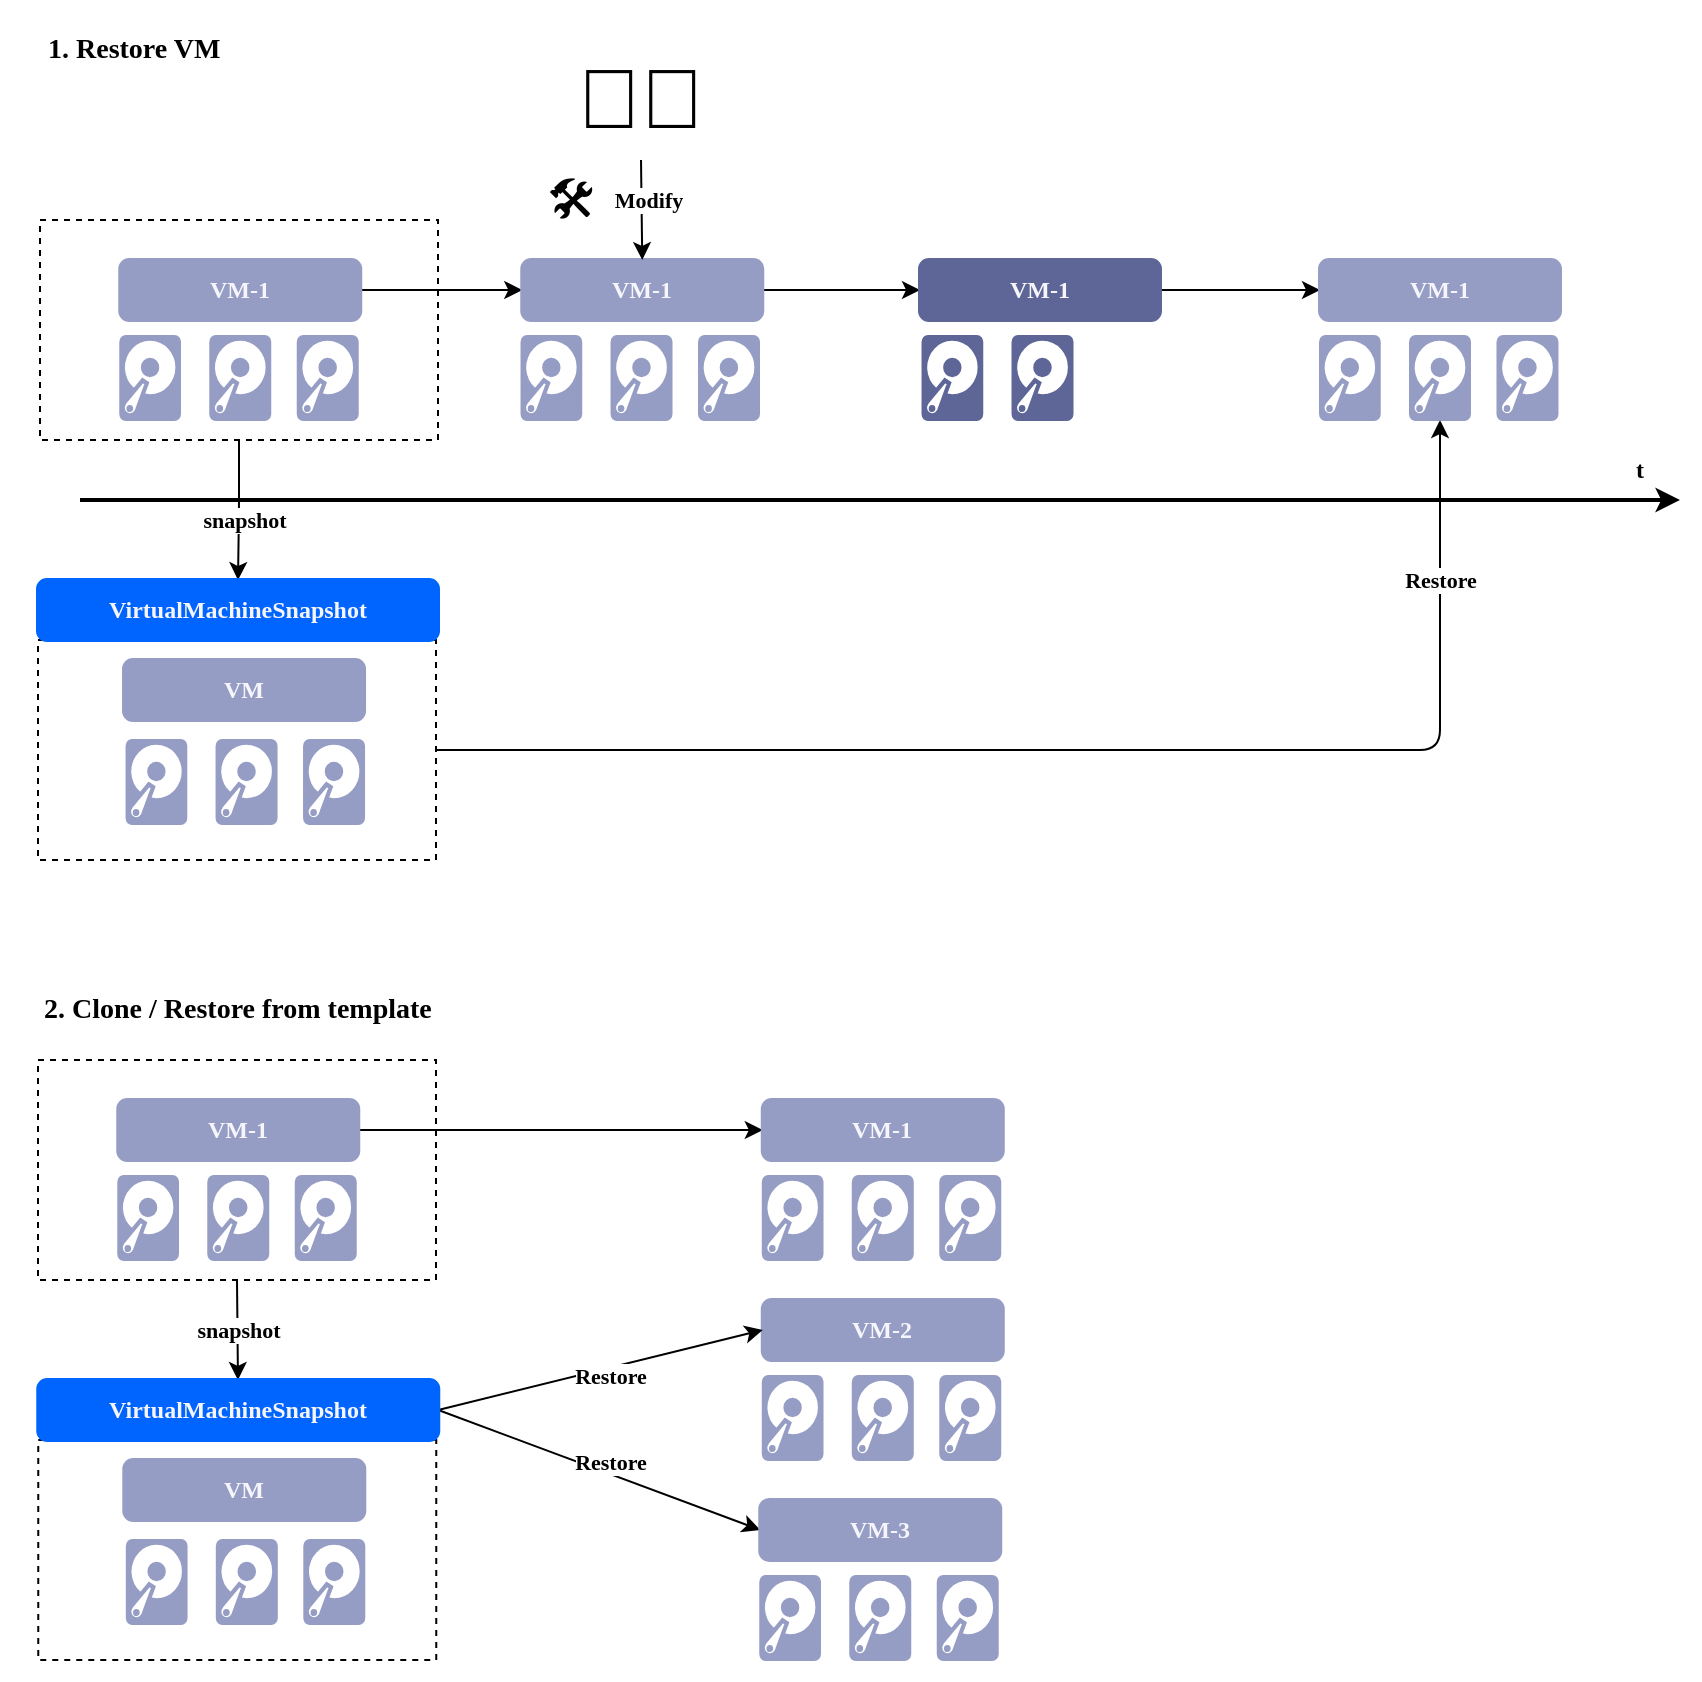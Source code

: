 <mxfile>
    <diagram id="6EXt89o7fHejoy0miyVt" name="Page-1">
        <mxGraphModel dx="2174" dy="1154" grid="1" gridSize="10" guides="1" tooltips="1" connect="1" arrows="1" fold="1" page="1" pageScale="1" pageWidth="850" pageHeight="1100" math="0" shadow="0">
            <root>
                <mxCell id="0"/>
                <mxCell id="1" parent="0"/>
                <mxCell id="333" value="" style="rounded=0;whiteSpace=wrap;html=1;dashed=1;fontFamily=JetBrains Mono;fontSource=https%3A%2F%2Ffonts.googleapis.com%2Fcss%3Ffamily%3DJetBrains%2BMono;fontSize=14;strokeColor=none;" vertex="1" parent="1">
                    <mxGeometry x="-20" y="30" width="850" height="840" as="geometry"/>
                </mxCell>
                <mxCell id="260" style="edgeStyle=orthogonalEdgeStyle;html=1;exitX=0.5;exitY=1;exitDx=0;exitDy=0;entryX=0.5;entryY=0;entryDx=0;entryDy=0;strokeWidth=1;fontFamily=JetBrains Mono;fontSource=https%3A%2F%2Ffonts.googleapis.com%2Fcss%3Ffamily%3DJetBrains%2BMono;fontSize=24;" edge="1" parent="1" source="259" target="183">
                    <mxGeometry relative="1" as="geometry"/>
                </mxCell>
                <mxCell id="261" value="snapshot" style="edgeLabel;html=1;align=center;verticalAlign=middle;resizable=0;points=[];fontSize=11;fontFamily=JetBrains Mono;fontStyle=1" vertex="1" connectable="0" parent="260">
                    <mxGeometry x="-0.154" y="1" relative="1" as="geometry">
                        <mxPoint x="1" y="10" as="offset"/>
                    </mxGeometry>
                </mxCell>
                <mxCell id="259" value="" style="rounded=0;whiteSpace=wrap;html=1;fontFamily=JetBrains Mono;fontSource=https%3A%2F%2Ffonts.googleapis.com%2Fcss%3Ffamily%3DJetBrains%2BMono;dashed=1;fontStyle=1" vertex="1" parent="1">
                    <mxGeometry y="140" width="199" height="110" as="geometry"/>
                </mxCell>
                <mxCell id="210" style="edgeStyle=orthogonalEdgeStyle;html=1;exitX=1;exitY=0.5;exitDx=0;exitDy=0;fontFamily=JetBrains Mono;fontSource=https%3A%2F%2Ffonts.googleapis.com%2Fcss%3Ffamily%3DJetBrains%2BMono;fontStyle=1" edge="1" parent="1" source="188" target="257">
                    <mxGeometry relative="1" as="geometry">
                        <mxPoint x="700" y="270" as="targetPoint"/>
                    </mxGeometry>
                </mxCell>
                <mxCell id="212" value="Restore" style="edgeLabel;html=1;align=center;verticalAlign=middle;resizable=0;points=[];fontFamily=JetBrains Mono;fontStyle=1" vertex="1" connectable="0" parent="210">
                    <mxGeometry x="-0.191" relative="1" as="geometry">
                        <mxPoint x="232" y="-85" as="offset"/>
                    </mxGeometry>
                </mxCell>
                <mxCell id="188" value="" style="rounded=0;whiteSpace=wrap;html=1;fontFamily=JetBrains Mono;fontSource=https%3A%2F%2Ffonts.googleapis.com%2Fcss%3Ffamily%3DJetBrains%2BMono;dashed=1;fontStyle=1" vertex="1" parent="1">
                    <mxGeometry x="-1.0" y="350" width="199" height="110" as="geometry"/>
                </mxCell>
                <mxCell id="214" style="edgeStyle=none;html=1;exitX=1;exitY=0.5;exitDx=0;exitDy=0;fontFamily=JetBrains Mono;fontSource=https%3A%2F%2Ffonts.googleapis.com%2Fcss%3Ffamily%3DJetBrains%2BMono;fontStyle=1" edge="1" parent="1" source="162" target="189">
                    <mxGeometry relative="1" as="geometry"/>
                </mxCell>
                <mxCell id="162" value="VM-1" style="rounded=1;whiteSpace=wrap;html=1;strokeColor=#969dc4;strokeWidth=2;fontFamily=JetBrains Mono;fontSource=https%3A%2F%2Ffonts.googleapis.com%2Fcss%3Ffamily%3DJetBrains%2BMono;fontSize=12;fillColor=#969dc4;fontStyle=1;fontColor=#f5f5fb;" parent="1" vertex="1">
                    <mxGeometry x="40.13" y="160" width="120" height="30" as="geometry"/>
                </mxCell>
                <mxCell id="179" value="" style="endArrow=classic;html=1;fontStyle=1;strokeWidth=2;" edge="1" parent="1">
                    <mxGeometry width="50" height="50" relative="1" as="geometry">
                        <mxPoint x="20" y="280" as="sourcePoint"/>
                        <mxPoint x="820" y="280" as="targetPoint"/>
                    </mxGeometry>
                </mxCell>
                <mxCell id="182" value="t" style="text;html=1;strokeColor=none;fillColor=none;align=center;verticalAlign=middle;whiteSpace=wrap;rounded=0;fontFamily=JetBrains Mono;fontSource=https%3A%2F%2Ffonts.googleapis.com%2Fcss%3Ffamily%3DJetBrains%2BMono;fontStyle=1" vertex="1" parent="1">
                    <mxGeometry x="770" y="250" width="60" height="30" as="geometry"/>
                </mxCell>
                <mxCell id="183" value="VirtualMachineSnapshot" style="rounded=1;whiteSpace=wrap;html=1;strokeColor=#0064ff;strokeWidth=2;fontFamily=JetBrains Mono;fontSource=https%3A%2F%2Ffonts.googleapis.com%2Fcss%3Ffamily%3DJetBrains%2BMono;fontSize=12;fontColor=#f5f5fb;fillColor=#0064ff;fontStyle=1" vertex="1" parent="1">
                    <mxGeometry x="-1.0" y="320" width="200" height="30" as="geometry"/>
                </mxCell>
                <mxCell id="185" value="VM" style="rounded=1;whiteSpace=wrap;html=1;strokeColor=#969dc4;strokeWidth=2;fontFamily=JetBrains Mono;fontSource=https%3A%2F%2Ffonts.googleapis.com%2Fcss%3Ffamily%3DJetBrains%2BMono;fontSize=12;fontColor=#f5f5fb;fillColor=#969dc4;fontStyle=1" vertex="1" parent="1">
                    <mxGeometry x="42.02" y="360" width="120" height="30" as="geometry"/>
                </mxCell>
                <mxCell id="215" style="edgeStyle=none;html=1;exitX=1;exitY=0.5;exitDx=0;exitDy=0;entryX=0;entryY=0.5;entryDx=0;entryDy=0;fontFamily=JetBrains Mono;fontSource=https%3A%2F%2Ffonts.googleapis.com%2Fcss%3Ffamily%3DJetBrains%2BMono;fontStyle=1" edge="1" parent="1" source="189" target="198">
                    <mxGeometry relative="1" as="geometry"/>
                </mxCell>
                <mxCell id="189" value="VM-1" style="rounded=1;whiteSpace=wrap;html=1;strokeColor=#969dc4;strokeWidth=2;fontFamily=JetBrains Mono;fontSource=https%3A%2F%2Ffonts.googleapis.com%2Fcss%3Ffamily%3DJetBrains%2BMono;fontSize=12;fillColor=#969dc4;fontStyle=1;fontColor=#f5f5fb;" vertex="1" parent="1">
                    <mxGeometry x="241.13" y="160" width="120" height="30" as="geometry"/>
                </mxCell>
                <mxCell id="193" style="edgeStyle=none;html=1;entryX=0.5;entryY=0;entryDx=0;entryDy=0;fontFamily=JetBrains Mono;fontSource=https%3A%2F%2Ffonts.googleapis.com%2Fcss%3Ffamily%3DJetBrains%2BMono;fontStyle=1" edge="1" parent="1" source="192" target="189">
                    <mxGeometry relative="1" as="geometry"/>
                </mxCell>
                <mxCell id="196" value="Modify" style="edgeLabel;html=1;align=center;verticalAlign=middle;resizable=0;points=[];fontFamily=JetBrains Mono;fontStyle=1" vertex="1" connectable="0" parent="193">
                    <mxGeometry x="-0.209" y="3" relative="1" as="geometry">
                        <mxPoint as="offset"/>
                    </mxGeometry>
                </mxCell>
                <mxCell id="192" value="&lt;font style=&quot;font-size: 42px;&quot;&gt;🧑‍💻&lt;/font&gt;" style="text;html=1;align=center;verticalAlign=middle;resizable=0;points=[];autosize=1;strokeColor=none;fillColor=none;fontStyle=1" vertex="1" parent="1">
                    <mxGeometry x="260.13" y="50" width="80" height="60" as="geometry"/>
                </mxCell>
                <mxCell id="216" style="edgeStyle=none;html=1;exitX=1;exitY=0.5;exitDx=0;exitDy=0;entryX=0;entryY=0.5;entryDx=0;entryDy=0;fontFamily=JetBrains Mono;fontSource=https%3A%2F%2Ffonts.googleapis.com%2Fcss%3Ffamily%3DJetBrains%2BMono;fontStyle=1" edge="1" parent="1" source="198" target="206">
                    <mxGeometry relative="1" as="geometry"/>
                </mxCell>
                <mxCell id="198" value="VM-1" style="rounded=1;whiteSpace=wrap;html=1;strokeColor=#5e6697;strokeWidth=2;fontFamily=JetBrains Mono;fontSource=https%3A%2F%2Ffonts.googleapis.com%2Fcss%3Ffamily%3DJetBrains%2BMono;fontSize=12;fillColor=#5e6697;fontStyle=1;fontColor=#f5f5fb;" vertex="1" parent="1">
                    <mxGeometry x="440" y="160" width="120" height="30" as="geometry"/>
                </mxCell>
                <mxCell id="206" value="VM-1" style="rounded=1;whiteSpace=wrap;html=1;strokeColor=#969dc4;strokeWidth=2;fontFamily=JetBrains Mono;fontSource=https%3A%2F%2Ffonts.googleapis.com%2Fcss%3Ffamily%3DJetBrains%2BMono;fontSize=12;fontColor=#f5f5fb;fillColor=#969dc4;fontStyle=1" vertex="1" parent="1">
                    <mxGeometry x="640" y="160" width="120" height="30" as="geometry"/>
                </mxCell>
                <mxCell id="242" value="🛠️" style="text;html=1;align=center;verticalAlign=middle;resizable=0;points=[];autosize=1;strokeColor=none;fillColor=none;fontFamily=JetBrains Mono;fontSize=24;" vertex="1" parent="1">
                    <mxGeometry x="240" y="110" width="50" height="40" as="geometry"/>
                </mxCell>
                <mxCell id="244" value="" style="sketch=0;pointerEvents=1;shadow=0;dashed=0;html=1;strokeColor=#969dc4;fillColor=#969dc4;labelPosition=center;verticalLabelPosition=bottom;verticalAlign=top;outlineConnect=0;align=center;shape=mxgraph.office.devices.hard_disk;fontFamily=JetBrains Mono;fontSource=https%3A%2F%2Ffonts.googleapis.com%2Fcss%3Ffamily%3DJetBrains%2BMono;fontSize=24;fontColor=#f5f5fb;" vertex="1" parent="1">
                    <mxGeometry x="40.13" y="198" width="29.87" height="42" as="geometry"/>
                </mxCell>
                <mxCell id="245" value="" style="sketch=0;pointerEvents=1;shadow=0;dashed=0;html=1;strokeColor=#969dc4;fillColor=#969dc4;labelPosition=center;verticalLabelPosition=bottom;verticalAlign=top;outlineConnect=0;align=center;shape=mxgraph.office.devices.hard_disk;fontFamily=JetBrains Mono;fontSource=https%3A%2F%2Ffonts.googleapis.com%2Fcss%3Ffamily%3DJetBrains%2BMono;fontSize=24;fontColor=#f5f5fb;" vertex="1" parent="1">
                    <mxGeometry x="85.13" y="198" width="30" height="42" as="geometry"/>
                </mxCell>
                <mxCell id="246" value="" style="sketch=0;pointerEvents=1;shadow=0;dashed=0;html=1;strokeColor=#969dc4;fillColor=#969dc4;labelPosition=center;verticalLabelPosition=bottom;verticalAlign=top;outlineConnect=0;align=center;shape=mxgraph.office.devices.hard_disk;fontFamily=JetBrains Mono;fontSource=https%3A%2F%2Ffonts.googleapis.com%2Fcss%3Ffamily%3DJetBrains%2BMono;fontSize=24;fontColor=#f5f5fb;" vertex="1" parent="1">
                    <mxGeometry x="128.87" y="198" width="30" height="42" as="geometry"/>
                </mxCell>
                <mxCell id="247" value="" style="sketch=0;pointerEvents=1;shadow=0;dashed=0;html=1;strokeColor=#969dc4;fillColor=#969dc4;labelPosition=center;verticalLabelPosition=bottom;verticalAlign=top;outlineConnect=0;align=center;shape=mxgraph.office.devices.hard_disk;fontFamily=JetBrains Mono;fontSource=https%3A%2F%2Ffonts.googleapis.com%2Fcss%3Ffamily%3DJetBrains%2BMono;fontSize=24;fontColor=#f5f5fb;" vertex="1" parent="1">
                    <mxGeometry x="240.76" y="198" width="29.87" height="42" as="geometry"/>
                </mxCell>
                <mxCell id="248" value="" style="sketch=0;pointerEvents=1;shadow=0;dashed=0;html=1;strokeColor=#969dc4;fillColor=#969dc4;labelPosition=center;verticalLabelPosition=bottom;verticalAlign=top;outlineConnect=0;align=center;shape=mxgraph.office.devices.hard_disk;fontFamily=JetBrains Mono;fontSource=https%3A%2F%2Ffonts.googleapis.com%2Fcss%3Ffamily%3DJetBrains%2BMono;fontSize=24;fontColor=#f5f5fb;" vertex="1" parent="1">
                    <mxGeometry x="285.76" y="198" width="30" height="42" as="geometry"/>
                </mxCell>
                <mxCell id="249" value="" style="sketch=0;pointerEvents=1;shadow=0;dashed=0;html=1;strokeColor=#969dc4;fillColor=#969dc4;labelPosition=center;verticalLabelPosition=bottom;verticalAlign=top;outlineConnect=0;align=center;shape=mxgraph.office.devices.hard_disk;fontFamily=JetBrains Mono;fontSource=https%3A%2F%2Ffonts.googleapis.com%2Fcss%3Ffamily%3DJetBrains%2BMono;fontSize=24;fontColor=#f5f5fb;" vertex="1" parent="1">
                    <mxGeometry x="329.5" y="198" width="30" height="42" as="geometry"/>
                </mxCell>
                <mxCell id="250" value="" style="sketch=0;pointerEvents=1;shadow=0;dashed=0;html=1;strokeColor=#969dc4;fillColor=#969dc4;labelPosition=center;verticalLabelPosition=bottom;verticalAlign=top;outlineConnect=0;align=center;shape=mxgraph.office.devices.hard_disk;fontFamily=JetBrains Mono;fontSource=https%3A%2F%2Ffonts.googleapis.com%2Fcss%3Ffamily%3DJetBrains%2BMono;fontSize=24;fontColor=#f5f5fb;" vertex="1" parent="1">
                    <mxGeometry x="43.28" y="400" width="29.87" height="42" as="geometry"/>
                </mxCell>
                <mxCell id="251" value="" style="sketch=0;pointerEvents=1;shadow=0;dashed=0;html=1;strokeColor=#969dc4;fillColor=#969dc4;labelPosition=center;verticalLabelPosition=bottom;verticalAlign=top;outlineConnect=0;align=center;shape=mxgraph.office.devices.hard_disk;fontFamily=JetBrains Mono;fontSource=https%3A%2F%2Ffonts.googleapis.com%2Fcss%3Ffamily%3DJetBrains%2BMono;fontSize=24;fontColor=#f5f5fb;" vertex="1" parent="1">
                    <mxGeometry x="88.28" y="400" width="30" height="42" as="geometry"/>
                </mxCell>
                <mxCell id="252" value="" style="sketch=0;pointerEvents=1;shadow=0;dashed=0;html=1;strokeColor=#969dc4;fillColor=#969dc4;labelPosition=center;verticalLabelPosition=bottom;verticalAlign=top;outlineConnect=0;align=center;shape=mxgraph.office.devices.hard_disk;fontFamily=JetBrains Mono;fontSource=https%3A%2F%2Ffonts.googleapis.com%2Fcss%3Ffamily%3DJetBrains%2BMono;fontSize=24;fontColor=#f5f5fb;" vertex="1" parent="1">
                    <mxGeometry x="132.02" y="400" width="30" height="42" as="geometry"/>
                </mxCell>
                <mxCell id="253" value="" style="sketch=0;pointerEvents=1;shadow=0;dashed=0;html=1;strokeColor=#5e6697;fillColor=#5e6697;labelPosition=center;verticalLabelPosition=bottom;verticalAlign=top;outlineConnect=0;align=center;shape=mxgraph.office.devices.hard_disk;fontFamily=JetBrains Mono;fontSource=https%3A%2F%2Ffonts.googleapis.com%2Fcss%3Ffamily%3DJetBrains%2BMono;fontSize=24;fontColor=#f5f5fb;" vertex="1" parent="1">
                    <mxGeometry x="441.26" y="198" width="29.87" height="42" as="geometry"/>
                </mxCell>
                <mxCell id="254" value="" style="sketch=0;pointerEvents=1;shadow=0;dashed=0;html=1;strokeColor=#5e6697;fillColor=#5e6697;labelPosition=center;verticalLabelPosition=bottom;verticalAlign=top;outlineConnect=0;align=center;shape=mxgraph.office.devices.hard_disk;fontFamily=JetBrains Mono;fontSource=https%3A%2F%2Ffonts.googleapis.com%2Fcss%3Ffamily%3DJetBrains%2BMono;fontSize=24;fontColor=#f5f5fb;" vertex="1" parent="1">
                    <mxGeometry x="486.26" y="198" width="30" height="42" as="geometry"/>
                </mxCell>
                <mxCell id="256" value="" style="sketch=0;pointerEvents=1;shadow=0;dashed=0;html=1;strokeColor=#969dc4;fillColor=#969dc4;labelPosition=center;verticalLabelPosition=bottom;verticalAlign=top;outlineConnect=0;align=center;shape=mxgraph.office.devices.hard_disk;fontFamily=JetBrains Mono;fontSource=https%3A%2F%2Ffonts.googleapis.com%2Fcss%3Ffamily%3DJetBrains%2BMono;fontSize=24;fontColor=#f5f5fb;" vertex="1" parent="1">
                    <mxGeometry x="640" y="198" width="29.87" height="42" as="geometry"/>
                </mxCell>
                <mxCell id="257" value="" style="sketch=0;pointerEvents=1;shadow=0;dashed=0;html=1;strokeColor=#969dc4;fillColor=#969dc4;labelPosition=center;verticalLabelPosition=bottom;verticalAlign=top;outlineConnect=0;align=center;shape=mxgraph.office.devices.hard_disk;fontFamily=JetBrains Mono;fontSource=https%3A%2F%2Ffonts.googleapis.com%2Fcss%3Ffamily%3DJetBrains%2BMono;fontSize=24;fontColor=#f5f5fb;" vertex="1" parent="1">
                    <mxGeometry x="685" y="198" width="30" height="42" as="geometry"/>
                </mxCell>
                <mxCell id="258" value="" style="sketch=0;pointerEvents=1;shadow=0;dashed=0;html=1;strokeColor=#969dc4;fillColor=#969dc4;labelPosition=center;verticalLabelPosition=bottom;verticalAlign=top;outlineConnect=0;align=center;shape=mxgraph.office.devices.hard_disk;fontFamily=JetBrains Mono;fontSource=https%3A%2F%2Ffonts.googleapis.com%2Fcss%3Ffamily%3DJetBrains%2BMono;fontSize=24;fontColor=#f5f5fb;" vertex="1" parent="1">
                    <mxGeometry x="728.74" y="198" width="30" height="42" as="geometry"/>
                </mxCell>
                <mxCell id="316" value="snapshot" style="edgeStyle=none;html=1;exitX=0.5;exitY=1;exitDx=0;exitDy=0;strokeWidth=1;fontFamily=JetBrains Mono;fontSource=https%3A%2F%2Ffonts.googleapis.com%2Fcss%3Ffamily%3DJetBrains%2BMono;fontSize=11;fontStyle=1" edge="1" parent="1" source="265" target="311">
                    <mxGeometry relative="1" as="geometry"/>
                </mxCell>
                <mxCell id="265" value="" style="rounded=0;whiteSpace=wrap;html=1;fontFamily=JetBrains Mono;fontSource=https%3A%2F%2Ffonts.googleapis.com%2Fcss%3Ffamily%3DJetBrains%2BMono;dashed=1;fontStyle=1" vertex="1" parent="1">
                    <mxGeometry x="-1" y="560" width="199" height="110" as="geometry"/>
                </mxCell>
                <mxCell id="307" style="html=1;entryX=0;entryY=0.5;entryDx=0;entryDy=0;strokeWidth=1;fontFamily=JetBrains Mono;fontSource=https%3A%2F%2Ffonts.googleapis.com%2Fcss%3Ffamily%3DJetBrains%2BMono;fontSize=11;exitX=1;exitY=0.5;exitDx=0;exitDy=0;" edge="1" parent="1" source="311" target="302">
                    <mxGeometry relative="1" as="geometry">
                        <mxPoint x="358.5" y="755" as="sourcePoint"/>
                    </mxGeometry>
                </mxCell>
                <mxCell id="309" value="Restore" style="edgeLabel;html=1;align=center;verticalAlign=middle;resizable=0;points=[];fontSize=11;fontFamily=JetBrains Mono;fontStyle=1" vertex="1" connectable="0" parent="307">
                    <mxGeometry x="-0.078" y="-3" relative="1" as="geometry">
                        <mxPoint x="13" y="-5" as="offset"/>
                    </mxGeometry>
                </mxCell>
                <mxCell id="269" style="edgeStyle=none;html=1;exitX=1;exitY=0.5;exitDx=0;exitDy=0;fontFamily=JetBrains Mono;fontSource=https%3A%2F%2Ffonts.googleapis.com%2Fcss%3Ffamily%3DJetBrains%2BMono;fontStyle=1;entryX=0;entryY=0.5;entryDx=0;entryDy=0;" edge="1" parent="1" source="270" target="282">
                    <mxGeometry relative="1" as="geometry">
                        <mxPoint x="240.13" y="595" as="targetPoint"/>
                    </mxGeometry>
                </mxCell>
                <mxCell id="270" value="VM-1" style="rounded=1;whiteSpace=wrap;html=1;strokeColor=#969dc4;strokeWidth=2;fontFamily=JetBrains Mono;fontSource=https%3A%2F%2Ffonts.googleapis.com%2Fcss%3Ffamily%3DJetBrains%2BMono;fontSize=12;fillColor=#969dc4;fontStyle=1;fontColor=#f5f5fb;" vertex="1" parent="1">
                    <mxGeometry x="39.13" y="580" width="120" height="30" as="geometry"/>
                </mxCell>
                <mxCell id="282" value="VM-1" style="rounded=1;whiteSpace=wrap;html=1;strokeColor=#969dc4;strokeWidth=2;fontFamily=JetBrains Mono;fontSource=https%3A%2F%2Ffonts.googleapis.com%2Fcss%3Ffamily%3DJetBrains%2BMono;fontSize=12;fontColor=#f5f5fb;fillColor=#969dc4;fontStyle=1" vertex="1" parent="1">
                    <mxGeometry x="361.39" y="580" width="120" height="30" as="geometry"/>
                </mxCell>
                <mxCell id="284" value="" style="sketch=0;pointerEvents=1;shadow=0;dashed=0;html=1;strokeColor=#969dc4;fillColor=#969dc4;labelPosition=center;verticalLabelPosition=bottom;verticalAlign=top;outlineConnect=0;align=center;shape=mxgraph.office.devices.hard_disk;fontFamily=JetBrains Mono;fontSource=https%3A%2F%2Ffonts.googleapis.com%2Fcss%3Ffamily%3DJetBrains%2BMono;fontSize=24;fontColor=#f5f5fb;" vertex="1" parent="1">
                    <mxGeometry x="39.13" y="618" width="29.87" height="42" as="geometry"/>
                </mxCell>
                <mxCell id="285" value="" style="sketch=0;pointerEvents=1;shadow=0;dashed=0;html=1;strokeColor=#969dc4;fillColor=#969dc4;labelPosition=center;verticalLabelPosition=bottom;verticalAlign=top;outlineConnect=0;align=center;shape=mxgraph.office.devices.hard_disk;fontFamily=JetBrains Mono;fontSource=https%3A%2F%2Ffonts.googleapis.com%2Fcss%3Ffamily%3DJetBrains%2BMono;fontSize=24;fontColor=#f5f5fb;" vertex="1" parent="1">
                    <mxGeometry x="84.13" y="618" width="30" height="42" as="geometry"/>
                </mxCell>
                <mxCell id="286" value="" style="sketch=0;pointerEvents=1;shadow=0;dashed=0;html=1;strokeColor=#969dc4;fillColor=#969dc4;labelPosition=center;verticalLabelPosition=bottom;verticalAlign=top;outlineConnect=0;align=center;shape=mxgraph.office.devices.hard_disk;fontFamily=JetBrains Mono;fontSource=https%3A%2F%2Ffonts.googleapis.com%2Fcss%3Ffamily%3DJetBrains%2BMono;fontSize=24;fontColor=#f5f5fb;" vertex="1" parent="1">
                    <mxGeometry x="127.87" y="618" width="30" height="42" as="geometry"/>
                </mxCell>
                <mxCell id="295" value="" style="sketch=0;pointerEvents=1;shadow=0;dashed=0;html=1;strokeColor=#969dc4;fillColor=#969dc4;labelPosition=center;verticalLabelPosition=bottom;verticalAlign=top;outlineConnect=0;align=center;shape=mxgraph.office.devices.hard_disk;fontFamily=JetBrains Mono;fontSource=https%3A%2F%2Ffonts.googleapis.com%2Fcss%3Ffamily%3DJetBrains%2BMono;fontSize=24;fontColor=#f5f5fb;" vertex="1" parent="1">
                    <mxGeometry x="361.39" y="618" width="29.87" height="42" as="geometry"/>
                </mxCell>
                <mxCell id="296" value="" style="sketch=0;pointerEvents=1;shadow=0;dashed=0;html=1;strokeColor=#969dc4;fillColor=#969dc4;labelPosition=center;verticalLabelPosition=bottom;verticalAlign=top;outlineConnect=0;align=center;shape=mxgraph.office.devices.hard_disk;fontFamily=JetBrains Mono;fontSource=https%3A%2F%2Ffonts.googleapis.com%2Fcss%3Ffamily%3DJetBrains%2BMono;fontSize=24;fontColor=#f5f5fb;" vertex="1" parent="1">
                    <mxGeometry x="406.39" y="618" width="30" height="42" as="geometry"/>
                </mxCell>
                <mxCell id="297" value="" style="sketch=0;pointerEvents=1;shadow=0;dashed=0;html=1;strokeColor=#969dc4;fillColor=#969dc4;labelPosition=center;verticalLabelPosition=bottom;verticalAlign=top;outlineConnect=0;align=center;shape=mxgraph.office.devices.hard_disk;fontFamily=JetBrains Mono;fontSource=https%3A%2F%2Ffonts.googleapis.com%2Fcss%3Ffamily%3DJetBrains%2BMono;fontSize=24;fontColor=#f5f5fb;" vertex="1" parent="1">
                    <mxGeometry x="450.13" y="618" width="30" height="42" as="geometry"/>
                </mxCell>
                <mxCell id="298" value="VM-2" style="rounded=1;whiteSpace=wrap;html=1;strokeColor=#969dc4;strokeWidth=2;fontFamily=JetBrains Mono;fontSource=https%3A%2F%2Ffonts.googleapis.com%2Fcss%3Ffamily%3DJetBrains%2BMono;fontSize=12;fontColor=#f5f5fb;fillColor=#969dc4;fontStyle=1" vertex="1" parent="1">
                    <mxGeometry x="361.39" y="680" width="120" height="30" as="geometry"/>
                </mxCell>
                <mxCell id="299" value="" style="sketch=0;pointerEvents=1;shadow=0;dashed=0;html=1;strokeColor=#969dc4;fillColor=#969dc4;labelPosition=center;verticalLabelPosition=bottom;verticalAlign=top;outlineConnect=0;align=center;shape=mxgraph.office.devices.hard_disk;fontFamily=JetBrains Mono;fontSource=https%3A%2F%2Ffonts.googleapis.com%2Fcss%3Ffamily%3DJetBrains%2BMono;fontSize=24;fontColor=#f5f5fb;" vertex="1" parent="1">
                    <mxGeometry x="361.39" y="718" width="29.87" height="42" as="geometry"/>
                </mxCell>
                <mxCell id="300" value="" style="sketch=0;pointerEvents=1;shadow=0;dashed=0;html=1;strokeColor=#969dc4;fillColor=#969dc4;labelPosition=center;verticalLabelPosition=bottom;verticalAlign=top;outlineConnect=0;align=center;shape=mxgraph.office.devices.hard_disk;fontFamily=JetBrains Mono;fontSource=https%3A%2F%2Ffonts.googleapis.com%2Fcss%3Ffamily%3DJetBrains%2BMono;fontSize=24;fontColor=#f5f5fb;" vertex="1" parent="1">
                    <mxGeometry x="406.39" y="718" width="30" height="42" as="geometry"/>
                </mxCell>
                <mxCell id="301" value="" style="sketch=0;pointerEvents=1;shadow=0;dashed=0;html=1;strokeColor=#969dc4;fillColor=#969dc4;labelPosition=center;verticalLabelPosition=bottom;verticalAlign=top;outlineConnect=0;align=center;shape=mxgraph.office.devices.hard_disk;fontFamily=JetBrains Mono;fontSource=https%3A%2F%2Ffonts.googleapis.com%2Fcss%3Ffamily%3DJetBrains%2BMono;fontSize=24;fontColor=#f5f5fb;" vertex="1" parent="1">
                    <mxGeometry x="450.13" y="718" width="30" height="42" as="geometry"/>
                </mxCell>
                <mxCell id="302" value="VM-3" style="rounded=1;whiteSpace=wrap;html=1;strokeColor=#969dc4;strokeWidth=2;fontFamily=JetBrains Mono;fontSource=https%3A%2F%2Ffonts.googleapis.com%2Fcss%3Ffamily%3DJetBrains%2BMono;fontSize=12;fontColor=#f5f5fb;fillColor=#969dc4;fontStyle=1" vertex="1" parent="1">
                    <mxGeometry x="360.13" y="780" width="120" height="30" as="geometry"/>
                </mxCell>
                <mxCell id="303" value="" style="sketch=0;pointerEvents=1;shadow=0;dashed=0;html=1;strokeColor=#969dc4;fillColor=#969dc4;labelPosition=center;verticalLabelPosition=bottom;verticalAlign=top;outlineConnect=0;align=center;shape=mxgraph.office.devices.hard_disk;fontFamily=JetBrains Mono;fontSource=https%3A%2F%2Ffonts.googleapis.com%2Fcss%3Ffamily%3DJetBrains%2BMono;fontSize=24;fontColor=#f5f5fb;" vertex="1" parent="1">
                    <mxGeometry x="360.13" y="818" width="29.87" height="42" as="geometry"/>
                </mxCell>
                <mxCell id="304" value="" style="sketch=0;pointerEvents=1;shadow=0;dashed=0;html=1;strokeColor=#969dc4;fillColor=#969dc4;labelPosition=center;verticalLabelPosition=bottom;verticalAlign=top;outlineConnect=0;align=center;shape=mxgraph.office.devices.hard_disk;fontFamily=JetBrains Mono;fontSource=https%3A%2F%2Ffonts.googleapis.com%2Fcss%3Ffamily%3DJetBrains%2BMono;fontSize=24;fontColor=#f5f5fb;" vertex="1" parent="1">
                    <mxGeometry x="405.13" y="818" width="30" height="42" as="geometry"/>
                </mxCell>
                <mxCell id="305" value="" style="sketch=0;pointerEvents=1;shadow=0;dashed=0;html=1;strokeColor=#969dc4;fillColor=#969dc4;labelPosition=center;verticalLabelPosition=bottom;verticalAlign=top;outlineConnect=0;align=center;shape=mxgraph.office.devices.hard_disk;fontFamily=JetBrains Mono;fontSource=https%3A%2F%2Ffonts.googleapis.com%2Fcss%3Ffamily%3DJetBrains%2BMono;fontSize=24;fontColor=#f5f5fb;" vertex="1" parent="1">
                    <mxGeometry x="448.87" y="818" width="30" height="42" as="geometry"/>
                </mxCell>
                <mxCell id="310" value="" style="rounded=0;whiteSpace=wrap;html=1;fontFamily=JetBrains Mono;fontSource=https%3A%2F%2Ffonts.googleapis.com%2Fcss%3Ffamily%3DJetBrains%2BMono;dashed=1;fontStyle=1" vertex="1" parent="1">
                    <mxGeometry x="-0.87" y="750" width="199" height="110" as="geometry"/>
                </mxCell>
                <mxCell id="317" style="edgeStyle=none;html=1;exitX=1;exitY=0.5;exitDx=0;exitDy=0;entryX=0;entryY=0.5;entryDx=0;entryDy=0;strokeWidth=1;fontFamily=JetBrains Mono;fontSource=https%3A%2F%2Ffonts.googleapis.com%2Fcss%3Ffamily%3DJetBrains%2BMono;fontSize=11;" edge="1" parent="1" source="311" target="298">
                    <mxGeometry relative="1" as="geometry"/>
                </mxCell>
                <mxCell id="318" value="Restore" style="edgeLabel;html=1;align=center;verticalAlign=middle;resizable=0;points=[];fontSize=11;fontFamily=JetBrains Mono;fontStyle=1" vertex="1" connectable="0" parent="317">
                    <mxGeometry x="-0.128" relative="1" as="geometry">
                        <mxPoint x="15" as="offset"/>
                    </mxGeometry>
                </mxCell>
                <mxCell id="311" value="VirtualMachineSnapshot" style="rounded=1;whiteSpace=wrap;html=1;strokeColor=#0064ff;strokeWidth=2;fontFamily=JetBrains Mono;fontSource=https%3A%2F%2Ffonts.googleapis.com%2Fcss%3Ffamily%3DJetBrains%2BMono;fontSize=12;fontColor=#f5f5fb;fillColor=#0064ff;fontStyle=1" vertex="1" parent="1">
                    <mxGeometry x="-0.87" y="720" width="200" height="30" as="geometry"/>
                </mxCell>
                <mxCell id="312" value="VM" style="rounded=1;whiteSpace=wrap;html=1;strokeColor=#969dc4;strokeWidth=2;fontFamily=JetBrains Mono;fontSource=https%3A%2F%2Ffonts.googleapis.com%2Fcss%3Ffamily%3DJetBrains%2BMono;fontSize=12;fontColor=#f5f5fb;fillColor=#969dc4;fontStyle=1" vertex="1" parent="1">
                    <mxGeometry x="42.15" y="760" width="120" height="30" as="geometry"/>
                </mxCell>
                <mxCell id="313" value="" style="sketch=0;pointerEvents=1;shadow=0;dashed=0;html=1;strokeColor=#969dc4;fillColor=#969dc4;labelPosition=center;verticalLabelPosition=bottom;verticalAlign=top;outlineConnect=0;align=center;shape=mxgraph.office.devices.hard_disk;fontFamily=JetBrains Mono;fontSource=https%3A%2F%2Ffonts.googleapis.com%2Fcss%3Ffamily%3DJetBrains%2BMono;fontSize=24;fontColor=#f5f5fb;" vertex="1" parent="1">
                    <mxGeometry x="43.41" y="800" width="29.87" height="42" as="geometry"/>
                </mxCell>
                <mxCell id="314" value="" style="sketch=0;pointerEvents=1;shadow=0;dashed=0;html=1;strokeColor=#969dc4;fillColor=#969dc4;labelPosition=center;verticalLabelPosition=bottom;verticalAlign=top;outlineConnect=0;align=center;shape=mxgraph.office.devices.hard_disk;fontFamily=JetBrains Mono;fontSource=https%3A%2F%2Ffonts.googleapis.com%2Fcss%3Ffamily%3DJetBrains%2BMono;fontSize=24;fontColor=#f5f5fb;" vertex="1" parent="1">
                    <mxGeometry x="88.41" y="800" width="30" height="42" as="geometry"/>
                </mxCell>
                <mxCell id="315" value="" style="sketch=0;pointerEvents=1;shadow=0;dashed=0;html=1;strokeColor=#969dc4;fillColor=#969dc4;labelPosition=center;verticalLabelPosition=bottom;verticalAlign=top;outlineConnect=0;align=center;shape=mxgraph.office.devices.hard_disk;fontFamily=JetBrains Mono;fontSource=https%3A%2F%2Ffonts.googleapis.com%2Fcss%3Ffamily%3DJetBrains%2BMono;fontSize=24;fontColor=#f5f5fb;" vertex="1" parent="1">
                    <mxGeometry x="132.15" y="800" width="30" height="42" as="geometry"/>
                </mxCell>
                <mxCell id="325" value="1. Restore VM" style="text;html=1;align=left;verticalAlign=middle;resizable=0;points=[];autosize=1;strokeColor=none;fillColor=none;fontSize=14;fontFamily=JetBrains Mono;fontStyle=1" vertex="1" parent="1">
                    <mxGeometry x="2.15" y="40" width="130" height="30" as="geometry"/>
                </mxCell>
                <mxCell id="332" value="2. Clone / Restore from template" style="text;html=1;align=left;verticalAlign=middle;resizable=0;points=[];autosize=1;strokeColor=none;fillColor=none;fontSize=14;fontFamily=JetBrains Mono;fontStyle=1" vertex="1" parent="1">
                    <mxGeometry y="520" width="290" height="30" as="geometry"/>
                </mxCell>
            </root>
        </mxGraphModel>
    </diagram>
</mxfile>
